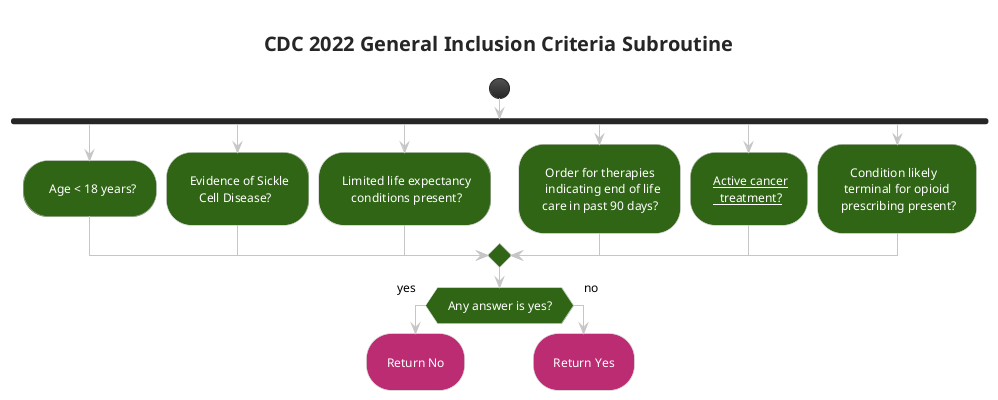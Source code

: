 @startuml subroutine_opioid_review_useful
!theme carbon-gray
skinparam hyperlinkColor white
skinparam ActivityBackgroundColor #306516
skinparam ranksep 50
<style>
activityDiagram {
 FontColor white
 RoundCorner 50
 arrow {
  FontColor: Black
 }
 diamond {
  BackgroundColor #306516
 }
}
</style>
title CDC 2022 General Inclusion Criteria Subroutine
start
fork
:  Age < 18 years?;
fork again
: Evidence of Sickle\n    Cell Disease?;
fork again
: Limited life expectancy\n    conditions present?;
fork again
:  Order for therapies\n  indicating end of life\n care in past 90 days?;
fork again
: [[subroutines.html#active-cancer-treatment Active cancer\n  treatment?]];
fork again
:    Condition likely\n  terminal for opioid\n prescribing present?;
end merge
if (Any answer is yes?) then (yes)
#BC2C73:Return No;
kill
else (no)
#BC2C73:Return Yes;
kill
@enduml